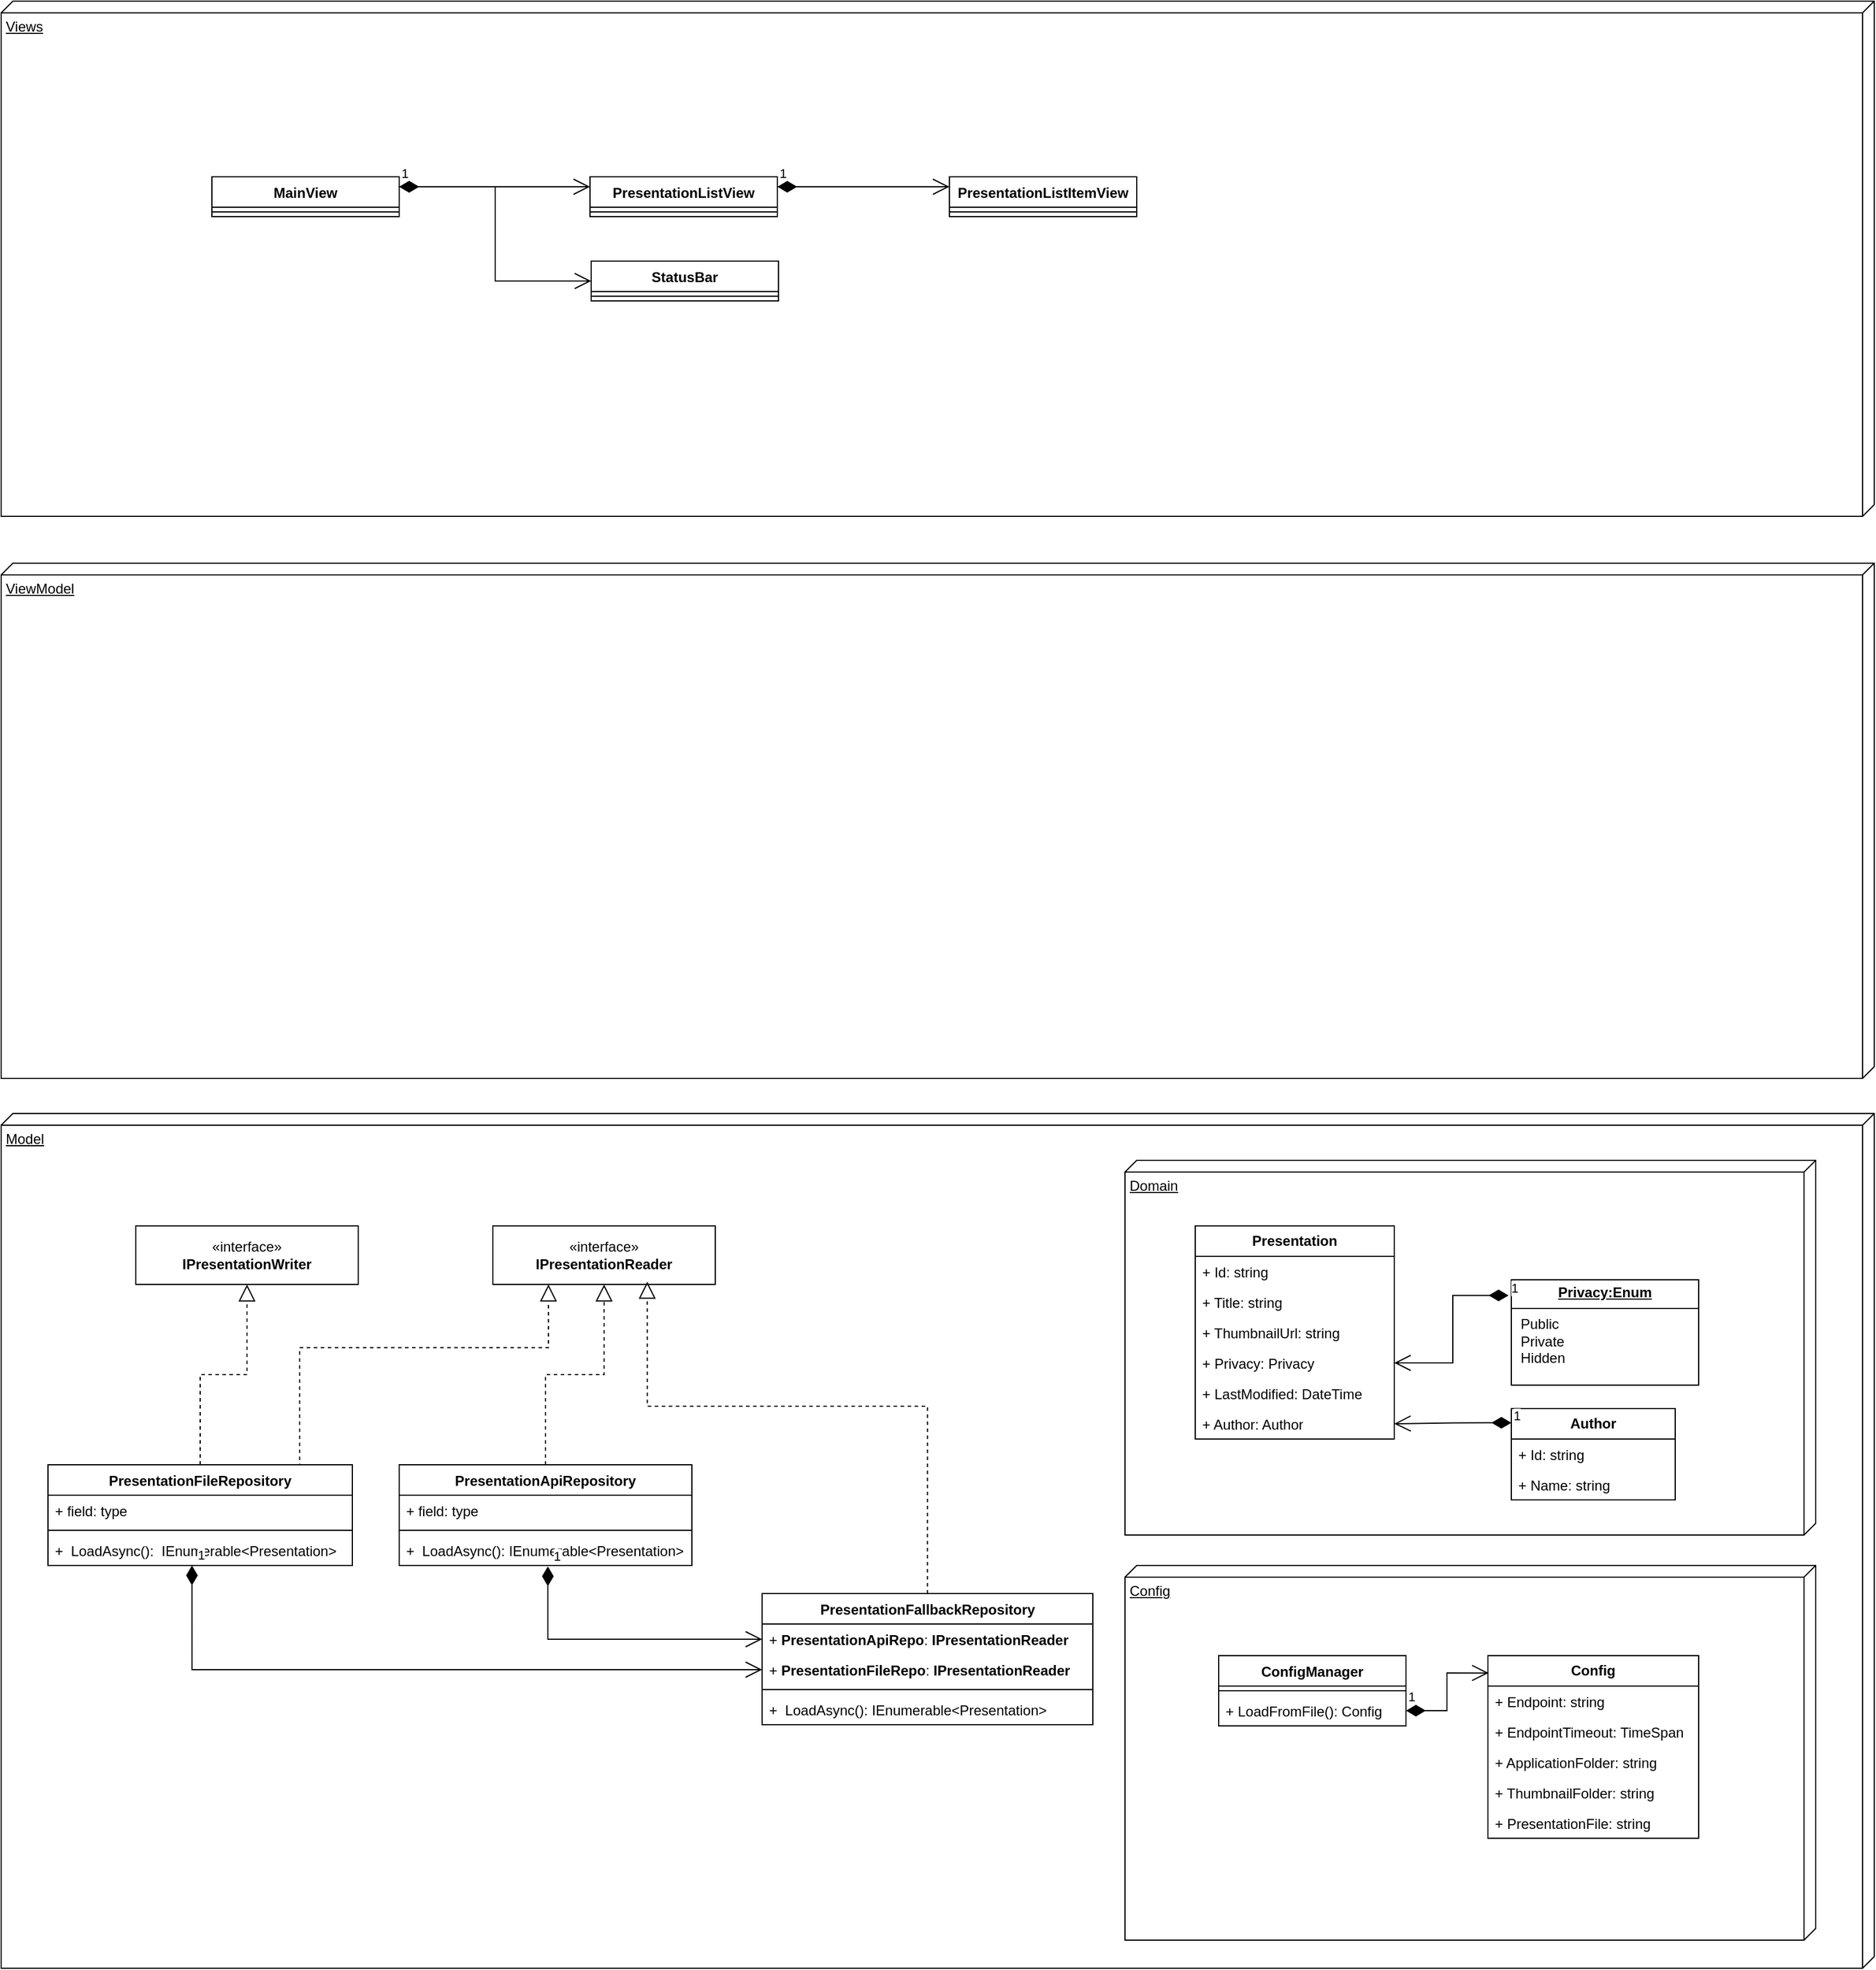<mxfile version="28.2.5">
  <diagram name="Página-1" id="7Gt9n-Z7SV_CwtmudGsf">
    <mxGraphModel dx="1833" dy="1705" grid="1" gridSize="10" guides="1" tooltips="1" connect="1" arrows="1" fold="1" page="1" pageScale="1" pageWidth="827" pageHeight="1169" math="0" shadow="0">
      <root>
        <mxCell id="0" />
        <mxCell id="1" parent="0" />
        <mxCell id="YAoQZZcqndYcD_oNCYfi-75" value="Model" style="verticalAlign=top;align=left;spacingTop=8;spacingLeft=2;spacingRight=12;shape=cube;size=10;direction=south;fontStyle=4;html=1;whiteSpace=wrap;" vertex="1" parent="1">
          <mxGeometry x="-90" y="110" width="1600" height="730" as="geometry" />
        </mxCell>
        <mxCell id="YAoQZZcqndYcD_oNCYfi-77" value="Config" style="verticalAlign=top;align=left;spacingTop=8;spacingLeft=2;spacingRight=12;shape=cube;size=10;direction=south;fontStyle=4;html=1;whiteSpace=wrap;" vertex="1" parent="1">
          <mxGeometry x="870" y="496" width="590" height="320" as="geometry" />
        </mxCell>
        <mxCell id="YAoQZZcqndYcD_oNCYfi-76" value="Domain" style="verticalAlign=top;align=left;spacingTop=8;spacingLeft=2;spacingRight=12;shape=cube;size=10;direction=south;fontStyle=4;html=1;whiteSpace=wrap;" vertex="1" parent="1">
          <mxGeometry x="870" y="150" width="590" height="320" as="geometry" />
        </mxCell>
        <mxCell id="YAoQZZcqndYcD_oNCYfi-15" value="PresentationApiRepository" style="swimlane;fontStyle=1;align=center;verticalAlign=top;childLayout=stackLayout;horizontal=1;startSize=26;horizontalStack=0;resizeParent=1;resizeParentMax=0;resizeLast=0;collapsible=1;marginBottom=0;whiteSpace=wrap;html=1;" vertex="1" parent="1">
          <mxGeometry x="250" y="410" width="250" height="86" as="geometry" />
        </mxCell>
        <mxCell id="YAoQZZcqndYcD_oNCYfi-16" value="+ field: type" style="text;strokeColor=none;fillColor=none;align=left;verticalAlign=top;spacingLeft=4;spacingRight=4;overflow=hidden;rotatable=0;points=[[0,0.5],[1,0.5]];portConstraint=eastwest;whiteSpace=wrap;html=1;" vertex="1" parent="YAoQZZcqndYcD_oNCYfi-15">
          <mxGeometry y="26" width="250" height="26" as="geometry" />
        </mxCell>
        <mxCell id="YAoQZZcqndYcD_oNCYfi-17" value="" style="line;strokeWidth=1;fillColor=none;align=left;verticalAlign=middle;spacingTop=-1;spacingLeft=3;spacingRight=3;rotatable=0;labelPosition=right;points=[];portConstraint=eastwest;strokeColor=inherit;" vertex="1" parent="YAoQZZcqndYcD_oNCYfi-15">
          <mxGeometry y="52" width="250" height="8" as="geometry" />
        </mxCell>
        <mxCell id="YAoQZZcqndYcD_oNCYfi-18" value="+ &amp;nbsp;LoadAsync(): IEnumerable&amp;lt;Presentation&amp;gt;" style="text;strokeColor=none;fillColor=none;align=left;verticalAlign=top;spacingLeft=4;spacingRight=4;overflow=hidden;rotatable=0;points=[[0,0.5],[1,0.5]];portConstraint=eastwest;whiteSpace=wrap;html=1;" vertex="1" parent="YAoQZZcqndYcD_oNCYfi-15">
          <mxGeometry y="60" width="250" height="26" as="geometry" />
        </mxCell>
        <mxCell id="YAoQZZcqndYcD_oNCYfi-20" value="«interface»&lt;br&gt;&lt;b&gt;IPresentationReader&lt;/b&gt;" style="html=1;whiteSpace=wrap;" vertex="1" parent="1">
          <mxGeometry x="330" y="206" width="190" height="50" as="geometry" />
        </mxCell>
        <mxCell id="YAoQZZcqndYcD_oNCYfi-25" value="&lt;b&gt;Presentation&lt;/b&gt;" style="swimlane;fontStyle=0;childLayout=stackLayout;horizontal=1;startSize=26;fillColor=none;horizontalStack=0;resizeParent=1;resizeParentMax=0;resizeLast=0;collapsible=1;marginBottom=0;whiteSpace=wrap;html=1;" vertex="1" parent="1">
          <mxGeometry x="930" y="206" width="170" height="182" as="geometry" />
        </mxCell>
        <mxCell id="YAoQZZcqndYcD_oNCYfi-26" value="+ Id: string" style="text;strokeColor=none;fillColor=none;align=left;verticalAlign=top;spacingLeft=4;spacingRight=4;overflow=hidden;rotatable=0;points=[[0,0.5],[1,0.5]];portConstraint=eastwest;whiteSpace=wrap;html=1;" vertex="1" parent="YAoQZZcqndYcD_oNCYfi-25">
          <mxGeometry y="26" width="170" height="26" as="geometry" />
        </mxCell>
        <mxCell id="YAoQZZcqndYcD_oNCYfi-27" value="+ Title: string" style="text;strokeColor=none;fillColor=none;align=left;verticalAlign=top;spacingLeft=4;spacingRight=4;overflow=hidden;rotatable=0;points=[[0,0.5],[1,0.5]];portConstraint=eastwest;whiteSpace=wrap;html=1;" vertex="1" parent="YAoQZZcqndYcD_oNCYfi-25">
          <mxGeometry y="52" width="170" height="26" as="geometry" />
        </mxCell>
        <mxCell id="YAoQZZcqndYcD_oNCYfi-28" value="+ ThumbnailUrl: string" style="text;strokeColor=none;fillColor=none;align=left;verticalAlign=top;spacingLeft=4;spacingRight=4;overflow=hidden;rotatable=0;points=[[0,0.5],[1,0.5]];portConstraint=eastwest;whiteSpace=wrap;html=1;" vertex="1" parent="YAoQZZcqndYcD_oNCYfi-25">
          <mxGeometry y="78" width="170" height="26" as="geometry" />
        </mxCell>
        <mxCell id="YAoQZZcqndYcD_oNCYfi-29" value="+ Privacy: Privacy" style="text;strokeColor=none;fillColor=none;align=left;verticalAlign=top;spacingLeft=4;spacingRight=4;overflow=hidden;rotatable=0;points=[[0,0.5],[1,0.5]];portConstraint=eastwest;whiteSpace=wrap;html=1;" vertex="1" parent="YAoQZZcqndYcD_oNCYfi-25">
          <mxGeometry y="104" width="170" height="26" as="geometry" />
        </mxCell>
        <mxCell id="YAoQZZcqndYcD_oNCYfi-30" value="+ LastModified: DateTime" style="text;strokeColor=none;fillColor=none;align=left;verticalAlign=top;spacingLeft=4;spacingRight=4;overflow=hidden;rotatable=0;points=[[0,0.5],[1,0.5]];portConstraint=eastwest;whiteSpace=wrap;html=1;" vertex="1" parent="YAoQZZcqndYcD_oNCYfi-25">
          <mxGeometry y="130" width="170" height="26" as="geometry" />
        </mxCell>
        <mxCell id="YAoQZZcqndYcD_oNCYfi-32" value="+ Author: Author" style="text;strokeColor=none;fillColor=none;align=left;verticalAlign=top;spacingLeft=4;spacingRight=4;overflow=hidden;rotatable=0;points=[[0,0.5],[1,0.5]];portConstraint=eastwest;whiteSpace=wrap;html=1;" vertex="1" parent="YAoQZZcqndYcD_oNCYfi-25">
          <mxGeometry y="156" width="170" height="26" as="geometry" />
        </mxCell>
        <mxCell id="YAoQZZcqndYcD_oNCYfi-33" value="&lt;p style=&quot;margin:0px;margin-top:4px;text-align:center;text-decoration:underline;&quot;&gt;&lt;b&gt;Privacy:Enum&lt;/b&gt;&lt;/p&gt;&lt;hr size=&quot;1&quot; style=&quot;border-style:solid;&quot;&gt;&lt;p style=&quot;margin:0px;margin-left:8px;&quot;&gt;Public&lt;br&gt;Private&lt;br&gt;Hidden&lt;/p&gt;" style="verticalAlign=top;align=left;overflow=fill;html=1;whiteSpace=wrap;" vertex="1" parent="1">
          <mxGeometry x="1200" y="252" width="160" height="90" as="geometry" />
        </mxCell>
        <mxCell id="YAoQZZcqndYcD_oNCYfi-34" value="&lt;b&gt;Author&lt;/b&gt;" style="swimlane;fontStyle=0;childLayout=stackLayout;horizontal=1;startSize=26;fillColor=none;horizontalStack=0;resizeParent=1;resizeParentMax=0;resizeLast=0;collapsible=1;marginBottom=0;whiteSpace=wrap;html=1;" vertex="1" parent="1">
          <mxGeometry x="1200" y="362" width="140" height="78" as="geometry" />
        </mxCell>
        <mxCell id="YAoQZZcqndYcD_oNCYfi-35" value="+ Id: string" style="text;strokeColor=none;fillColor=none;align=left;verticalAlign=top;spacingLeft=4;spacingRight=4;overflow=hidden;rotatable=0;points=[[0,0.5],[1,0.5]];portConstraint=eastwest;whiteSpace=wrap;html=1;" vertex="1" parent="YAoQZZcqndYcD_oNCYfi-34">
          <mxGeometry y="26" width="140" height="26" as="geometry" />
        </mxCell>
        <mxCell id="YAoQZZcqndYcD_oNCYfi-36" value="+ Name: string" style="text;strokeColor=none;fillColor=none;align=left;verticalAlign=top;spacingLeft=4;spacingRight=4;overflow=hidden;rotatable=0;points=[[0,0.5],[1,0.5]];portConstraint=eastwest;whiteSpace=wrap;html=1;" vertex="1" parent="YAoQZZcqndYcD_oNCYfi-34">
          <mxGeometry y="52" width="140" height="26" as="geometry" />
        </mxCell>
        <mxCell id="YAoQZZcqndYcD_oNCYfi-40" value="1" style="endArrow=open;html=1;endSize=12;startArrow=diamondThin;startSize=14;startFill=1;edgeStyle=orthogonalEdgeStyle;align=left;verticalAlign=bottom;rounded=0;entryX=1;entryY=0.5;entryDx=0;entryDy=0;exitX=0;exitY=0.156;exitDx=0;exitDy=0;exitPerimeter=0;" edge="1" parent="1" source="YAoQZZcqndYcD_oNCYfi-34" target="YAoQZZcqndYcD_oNCYfi-32">
          <mxGeometry x="-1" y="3" relative="1" as="geometry">
            <mxPoint x="1090" y="456" as="sourcePoint" />
            <mxPoint x="1250" y="456" as="targetPoint" />
          </mxGeometry>
        </mxCell>
        <mxCell id="YAoQZZcqndYcD_oNCYfi-41" value="1" style="endArrow=open;html=1;endSize=12;startArrow=diamondThin;startSize=14;startFill=1;edgeStyle=orthogonalEdgeStyle;align=left;verticalAlign=bottom;rounded=0;entryX=1;entryY=0.5;entryDx=0;entryDy=0;exitX=-0.015;exitY=0.149;exitDx=0;exitDy=0;exitPerimeter=0;" edge="1" parent="1" source="YAoQZZcqndYcD_oNCYfi-33" target="YAoQZZcqndYcD_oNCYfi-29">
          <mxGeometry x="-1" y="3" relative="1" as="geometry">
            <mxPoint x="1187" y="396" as="sourcePoint" />
            <mxPoint x="1100" y="397" as="targetPoint" />
          </mxGeometry>
        </mxCell>
        <mxCell id="YAoQZZcqndYcD_oNCYfi-44" value="PresentationFal&lt;span style=&quot;background-color: transparent; color: light-dark(rgb(0, 0, 0), rgb(255, 255, 255));&quot;&gt;lbackRepository&lt;/span&gt;" style="swimlane;fontStyle=1;align=center;verticalAlign=top;childLayout=stackLayout;horizontal=1;startSize=26;horizontalStack=0;resizeParent=1;resizeParentMax=0;resizeLast=0;collapsible=1;marginBottom=0;whiteSpace=wrap;html=1;" vertex="1" parent="1">
          <mxGeometry x="560" y="520" width="282.5" height="112" as="geometry" />
        </mxCell>
        <mxCell id="YAoQZZcqndYcD_oNCYfi-45" value="+&amp;nbsp;&lt;span style=&quot;font-weight: 700; text-align: center;&quot;&gt;PresentationApiRepo&lt;/span&gt;:&amp;nbsp;&lt;b style=&quot;text-align: center;&quot;&gt;IPresentationReader&lt;/b&gt;" style="text;strokeColor=none;fillColor=none;align=left;verticalAlign=top;spacingLeft=4;spacingRight=4;overflow=hidden;rotatable=0;points=[[0,0.5],[1,0.5]];portConstraint=eastwest;whiteSpace=wrap;html=1;" vertex="1" parent="YAoQZZcqndYcD_oNCYfi-44">
          <mxGeometry y="26" width="282.5" height="26" as="geometry" />
        </mxCell>
        <mxCell id="YAoQZZcqndYcD_oNCYfi-51" value="+ &lt;span style=&quot;font-weight: 700; text-align: center;&quot;&gt;PresentationFileRepo&lt;/span&gt;:&amp;nbsp;&lt;b style=&quot;text-align: center;&quot;&gt;IPresentationReader&lt;/b&gt;" style="text;strokeColor=none;fillColor=none;align=left;verticalAlign=top;spacingLeft=4;spacingRight=4;overflow=hidden;rotatable=0;points=[[0,0.5],[1,0.5]];portConstraint=eastwest;whiteSpace=wrap;html=1;" vertex="1" parent="YAoQZZcqndYcD_oNCYfi-44">
          <mxGeometry y="52" width="282.5" height="26" as="geometry" />
        </mxCell>
        <mxCell id="YAoQZZcqndYcD_oNCYfi-46" value="" style="line;strokeWidth=1;fillColor=none;align=left;verticalAlign=middle;spacingTop=-1;spacingLeft=3;spacingRight=3;rotatable=0;labelPosition=right;points=[];portConstraint=eastwest;strokeColor=inherit;" vertex="1" parent="YAoQZZcqndYcD_oNCYfi-44">
          <mxGeometry y="78" width="282.5" height="8" as="geometry" />
        </mxCell>
        <mxCell id="YAoQZZcqndYcD_oNCYfi-47" value="+ &amp;nbsp;LoadAsync(): IEnumerable&amp;lt;Presentation&amp;gt;" style="text;strokeColor=none;fillColor=none;align=left;verticalAlign=top;spacingLeft=4;spacingRight=4;overflow=hidden;rotatable=0;points=[[0,0.5],[1,0.5]];portConstraint=eastwest;whiteSpace=wrap;html=1;" vertex="1" parent="YAoQZZcqndYcD_oNCYfi-44">
          <mxGeometry y="86" width="282.5" height="26" as="geometry" />
        </mxCell>
        <mxCell id="YAoQZZcqndYcD_oNCYfi-53" value="ViewModel" style="verticalAlign=top;align=left;spacingTop=8;spacingLeft=2;spacingRight=12;shape=cube;size=10;direction=south;fontStyle=4;html=1;whiteSpace=wrap;" vertex="1" parent="1">
          <mxGeometry x="-90" y="-360" width="1600" height="440" as="geometry" />
        </mxCell>
        <mxCell id="YAoQZZcqndYcD_oNCYfi-54" value="«interface»&lt;br&gt;&lt;b&gt;IPresentationWriter&lt;/b&gt;" style="html=1;whiteSpace=wrap;" vertex="1" parent="1">
          <mxGeometry x="25" y="206" width="190" height="50" as="geometry" />
        </mxCell>
        <mxCell id="YAoQZZcqndYcD_oNCYfi-55" value="&lt;b&gt;Config&lt;/b&gt;" style="swimlane;fontStyle=0;childLayout=stackLayout;horizontal=1;startSize=26;fillColor=none;horizontalStack=0;resizeParent=1;resizeParentMax=0;resizeLast=0;collapsible=1;marginBottom=0;whiteSpace=wrap;html=1;" vertex="1" parent="1">
          <mxGeometry x="1180" y="573" width="180" height="156" as="geometry" />
        </mxCell>
        <mxCell id="YAoQZZcqndYcD_oNCYfi-56" value="+ Endpoint: string" style="text;strokeColor=none;fillColor=none;align=left;verticalAlign=top;spacingLeft=4;spacingRight=4;overflow=hidden;rotatable=0;points=[[0,0.5],[1,0.5]];portConstraint=eastwest;whiteSpace=wrap;html=1;" vertex="1" parent="YAoQZZcqndYcD_oNCYfi-55">
          <mxGeometry y="26" width="180" height="26" as="geometry" />
        </mxCell>
        <mxCell id="YAoQZZcqndYcD_oNCYfi-57" value="+ EndpointTimeout: TimeSpan" style="text;strokeColor=none;fillColor=none;align=left;verticalAlign=top;spacingLeft=4;spacingRight=4;overflow=hidden;rotatable=0;points=[[0,0.5],[1,0.5]];portConstraint=eastwest;whiteSpace=wrap;html=1;" vertex="1" parent="YAoQZZcqndYcD_oNCYfi-55">
          <mxGeometry y="52" width="180" height="26" as="geometry" />
        </mxCell>
        <mxCell id="YAoQZZcqndYcD_oNCYfi-58" value="+ ApplicationFolder: string" style="text;strokeColor=none;fillColor=none;align=left;verticalAlign=top;spacingLeft=4;spacingRight=4;overflow=hidden;rotatable=0;points=[[0,0.5],[1,0.5]];portConstraint=eastwest;whiteSpace=wrap;html=1;" vertex="1" parent="YAoQZZcqndYcD_oNCYfi-55">
          <mxGeometry y="78" width="180" height="26" as="geometry" />
        </mxCell>
        <mxCell id="YAoQZZcqndYcD_oNCYfi-59" value="+ ThumbnailFolder: string" style="text;strokeColor=none;fillColor=none;align=left;verticalAlign=top;spacingLeft=4;spacingRight=4;overflow=hidden;rotatable=0;points=[[0,0.5],[1,0.5]];portConstraint=eastwest;whiteSpace=wrap;html=1;" vertex="1" parent="YAoQZZcqndYcD_oNCYfi-55">
          <mxGeometry y="104" width="180" height="26" as="geometry" />
        </mxCell>
        <mxCell id="YAoQZZcqndYcD_oNCYfi-60" value="+ PresentationFile: string" style="text;strokeColor=none;fillColor=none;align=left;verticalAlign=top;spacingLeft=4;spacingRight=4;overflow=hidden;rotatable=0;points=[[0,0.5],[1,0.5]];portConstraint=eastwest;whiteSpace=wrap;html=1;" vertex="1" parent="YAoQZZcqndYcD_oNCYfi-55">
          <mxGeometry y="130" width="180" height="26" as="geometry" />
        </mxCell>
        <mxCell id="YAoQZZcqndYcD_oNCYfi-62" value="ConfigManager" style="swimlane;fontStyle=1;align=center;verticalAlign=top;childLayout=stackLayout;horizontal=1;startSize=26;horizontalStack=0;resizeParent=1;resizeParentMax=0;resizeLast=0;collapsible=1;marginBottom=0;whiteSpace=wrap;html=1;" vertex="1" parent="1">
          <mxGeometry x="950" y="573" width="160" height="60" as="geometry" />
        </mxCell>
        <mxCell id="YAoQZZcqndYcD_oNCYfi-64" value="" style="line;strokeWidth=1;fillColor=none;align=left;verticalAlign=middle;spacingTop=-1;spacingLeft=3;spacingRight=3;rotatable=0;labelPosition=right;points=[];portConstraint=eastwest;strokeColor=inherit;" vertex="1" parent="YAoQZZcqndYcD_oNCYfi-62">
          <mxGeometry y="26" width="160" height="8" as="geometry" />
        </mxCell>
        <mxCell id="YAoQZZcqndYcD_oNCYfi-65" value="+ LoadFromFile(): Config" style="text;strokeColor=none;fillColor=none;align=left;verticalAlign=top;spacingLeft=4;spacingRight=4;overflow=hidden;rotatable=0;points=[[0,0.5],[1,0.5]];portConstraint=eastwest;whiteSpace=wrap;html=1;" vertex="1" parent="YAoQZZcqndYcD_oNCYfi-62">
          <mxGeometry y="34" width="160" height="26" as="geometry" />
        </mxCell>
        <mxCell id="YAoQZZcqndYcD_oNCYfi-66" value="1" style="endArrow=open;html=1;endSize=12;startArrow=diamondThin;startSize=14;startFill=1;edgeStyle=orthogonalEdgeStyle;align=left;verticalAlign=bottom;rounded=0;entryX=0.003;entryY=0.095;entryDx=0;entryDy=0;exitX=1;exitY=0.5;exitDx=0;exitDy=0;entryPerimeter=0;" edge="1" parent="1" source="YAoQZZcqndYcD_oNCYfi-65" target="YAoQZZcqndYcD_oNCYfi-55">
          <mxGeometry x="-1" y="3" relative="1" as="geometry">
            <mxPoint x="1260" y="410" as="sourcePoint" />
            <mxPoint x="1160" y="411" as="targetPoint" />
          </mxGeometry>
        </mxCell>
        <mxCell id="YAoQZZcqndYcD_oNCYfi-21" value="PresentationFileRepository" style="swimlane;fontStyle=1;align=center;verticalAlign=top;childLayout=stackLayout;horizontal=1;startSize=26;horizontalStack=0;resizeParent=1;resizeParentMax=0;resizeLast=0;collapsible=1;marginBottom=0;whiteSpace=wrap;html=1;" vertex="1" parent="1">
          <mxGeometry x="-50" y="410" width="260" height="86" as="geometry" />
        </mxCell>
        <mxCell id="YAoQZZcqndYcD_oNCYfi-22" value="+ field: type" style="text;strokeColor=none;fillColor=none;align=left;verticalAlign=top;spacingLeft=4;spacingRight=4;overflow=hidden;rotatable=0;points=[[0,0.5],[1,0.5]];portConstraint=eastwest;whiteSpace=wrap;html=1;" vertex="1" parent="YAoQZZcqndYcD_oNCYfi-21">
          <mxGeometry y="26" width="260" height="26" as="geometry" />
        </mxCell>
        <mxCell id="YAoQZZcqndYcD_oNCYfi-23" value="" style="line;strokeWidth=1;fillColor=none;align=left;verticalAlign=middle;spacingTop=-1;spacingLeft=3;spacingRight=3;rotatable=0;labelPosition=right;points=[];portConstraint=eastwest;strokeColor=inherit;" vertex="1" parent="YAoQZZcqndYcD_oNCYfi-21">
          <mxGeometry y="52" width="260" height="8" as="geometry" />
        </mxCell>
        <mxCell id="YAoQZZcqndYcD_oNCYfi-24" value="+ &amp;nbsp;LoadAsync():&amp;nbsp; IEnumerable&amp;lt;Presentation&amp;gt;" style="text;strokeColor=none;fillColor=none;align=left;verticalAlign=top;spacingLeft=4;spacingRight=4;overflow=hidden;rotatable=0;points=[[0,0.5],[1,0.5]];portConstraint=eastwest;whiteSpace=wrap;html=1;" vertex="1" parent="YAoQZZcqndYcD_oNCYfi-21">
          <mxGeometry y="60" width="260" height="26" as="geometry" />
        </mxCell>
        <mxCell id="YAoQZZcqndYcD_oNCYfi-69" value="" style="endArrow=block;dashed=1;endFill=0;endSize=12;html=1;rounded=0;exitX=0.5;exitY=0;exitDx=0;exitDy=0;entryX=0.5;entryY=1;entryDx=0;entryDy=0;edgeStyle=orthogonalEdgeStyle;" edge="1" parent="1" source="YAoQZZcqndYcD_oNCYfi-21" target="YAoQZZcqndYcD_oNCYfi-54">
          <mxGeometry width="160" relative="1" as="geometry">
            <mxPoint x="90" y="340" as="sourcePoint" />
            <mxPoint x="250" y="340" as="targetPoint" />
          </mxGeometry>
        </mxCell>
        <mxCell id="YAoQZZcqndYcD_oNCYfi-70" value="" style="endArrow=block;dashed=1;endFill=0;endSize=12;html=1;rounded=0;entryX=0.5;entryY=1;entryDx=0;entryDy=0;exitX=0.5;exitY=0;exitDx=0;exitDy=0;edgeStyle=orthogonalEdgeStyle;" edge="1" parent="1" source="YAoQZZcqndYcD_oNCYfi-15" target="YAoQZZcqndYcD_oNCYfi-20">
          <mxGeometry width="160" relative="1" as="geometry">
            <mxPoint x="220" y="360" as="sourcePoint" />
            <mxPoint x="380" y="360" as="targetPoint" />
          </mxGeometry>
        </mxCell>
        <mxCell id="YAoQZZcqndYcD_oNCYfi-71" value="" style="endArrow=block;dashed=1;endFill=0;endSize=12;html=1;rounded=0;entryX=0.694;entryY=0.952;entryDx=0;entryDy=0;entryPerimeter=0;exitX=0.5;exitY=0;exitDx=0;exitDy=0;edgeStyle=orthogonalEdgeStyle;" edge="1" parent="1" source="YAoQZZcqndYcD_oNCYfi-44" target="YAoQZZcqndYcD_oNCYfi-20">
          <mxGeometry width="160" relative="1" as="geometry">
            <mxPoint x="530" y="370" as="sourcePoint" />
            <mxPoint x="690" y="370" as="targetPoint" />
            <Array as="points">
              <mxPoint x="701" y="360" />
              <mxPoint x="462" y="360" />
            </Array>
          </mxGeometry>
        </mxCell>
        <mxCell id="YAoQZZcqndYcD_oNCYfi-72" value="" style="endArrow=block;dashed=1;endFill=0;endSize=12;html=1;rounded=0;exitX=0.75;exitY=0;exitDx=0;exitDy=0;entryX=0.25;entryY=1;entryDx=0;entryDy=0;edgeStyle=orthogonalEdgeStyle;" edge="1" parent="1" source="YAoQZZcqndYcD_oNCYfi-21" target="YAoQZZcqndYcD_oNCYfi-20">
          <mxGeometry width="160" relative="1" as="geometry">
            <mxPoint x="170" y="390" as="sourcePoint" />
            <mxPoint x="330" y="390" as="targetPoint" />
            <Array as="points">
              <mxPoint x="165" y="310" />
              <mxPoint x="378" y="310" />
            </Array>
          </mxGeometry>
        </mxCell>
        <mxCell id="YAoQZZcqndYcD_oNCYfi-73" value="1" style="endArrow=open;html=1;endSize=12;startArrow=diamondThin;startSize=14;startFill=1;edgeStyle=orthogonalEdgeStyle;align=left;verticalAlign=bottom;rounded=0;exitX=0.508;exitY=1.031;exitDx=0;exitDy=0;exitPerimeter=0;entryX=0;entryY=0.5;entryDx=0;entryDy=0;" edge="1" parent="1" source="YAoQZZcqndYcD_oNCYfi-18" target="YAoQZZcqndYcD_oNCYfi-45">
          <mxGeometry x="-1" y="3" relative="1" as="geometry">
            <mxPoint x="250" y="580" as="sourcePoint" />
            <mxPoint x="410" y="580" as="targetPoint" />
          </mxGeometry>
        </mxCell>
        <mxCell id="YAoQZZcqndYcD_oNCYfi-74" value="1" style="endArrow=open;html=1;endSize=12;startArrow=diamondThin;startSize=14;startFill=1;edgeStyle=orthogonalEdgeStyle;align=left;verticalAlign=bottom;rounded=0;exitX=0.473;exitY=1;exitDx=0;exitDy=0;exitPerimeter=0;entryX=0;entryY=0.5;entryDx=0;entryDy=0;" edge="1" parent="1" source="YAoQZZcqndYcD_oNCYfi-24" target="YAoQZZcqndYcD_oNCYfi-51">
          <mxGeometry x="-1" y="3" relative="1" as="geometry">
            <mxPoint x="120" y="620" as="sourcePoint" />
            <mxPoint x="280" y="620" as="targetPoint" />
          </mxGeometry>
        </mxCell>
        <mxCell id="YAoQZZcqndYcD_oNCYfi-78" value="Views" style="verticalAlign=top;align=left;spacingTop=8;spacingLeft=2;spacingRight=12;shape=cube;size=10;direction=south;fontStyle=4;html=1;whiteSpace=wrap;" vertex="1" parent="1">
          <mxGeometry x="-90" y="-840" width="1600" height="440" as="geometry" />
        </mxCell>
        <mxCell id="YAoQZZcqndYcD_oNCYfi-80" value="MainView" style="swimlane;fontStyle=1;align=center;verticalAlign=top;childLayout=stackLayout;horizontal=1;startSize=26;horizontalStack=0;resizeParent=1;resizeParentMax=0;resizeLast=0;collapsible=1;marginBottom=0;whiteSpace=wrap;html=1;" vertex="1" parent="1">
          <mxGeometry x="90" y="-690" width="160" height="34" as="geometry" />
        </mxCell>
        <mxCell id="YAoQZZcqndYcD_oNCYfi-82" value="" style="line;strokeWidth=1;fillColor=none;align=left;verticalAlign=middle;spacingTop=-1;spacingLeft=3;spacingRight=3;rotatable=0;labelPosition=right;points=[];portConstraint=eastwest;strokeColor=inherit;" vertex="1" parent="YAoQZZcqndYcD_oNCYfi-80">
          <mxGeometry y="26" width="160" height="8" as="geometry" />
        </mxCell>
        <mxCell id="YAoQZZcqndYcD_oNCYfi-84" value="PresentationListView" style="swimlane;fontStyle=1;align=center;verticalAlign=top;childLayout=stackLayout;horizontal=1;startSize=26;horizontalStack=0;resizeParent=1;resizeParentMax=0;resizeLast=0;collapsible=1;marginBottom=0;whiteSpace=wrap;html=1;" vertex="1" parent="1">
          <mxGeometry x="413" y="-690" width="160" height="34" as="geometry" />
        </mxCell>
        <mxCell id="YAoQZZcqndYcD_oNCYfi-86" value="" style="line;strokeWidth=1;fillColor=none;align=left;verticalAlign=middle;spacingTop=-1;spacingLeft=3;spacingRight=3;rotatable=0;labelPosition=right;points=[];portConstraint=eastwest;strokeColor=inherit;" vertex="1" parent="YAoQZZcqndYcD_oNCYfi-84">
          <mxGeometry y="26" width="160" height="8" as="geometry" />
        </mxCell>
        <mxCell id="YAoQZZcqndYcD_oNCYfi-88" value="PresentationListItemView" style="swimlane;fontStyle=1;align=center;verticalAlign=top;childLayout=stackLayout;horizontal=1;startSize=26;horizontalStack=0;resizeParent=1;resizeParentMax=0;resizeLast=0;collapsible=1;marginBottom=0;whiteSpace=wrap;html=1;" vertex="1" parent="1">
          <mxGeometry x="720" y="-690" width="160" height="34" as="geometry" />
        </mxCell>
        <mxCell id="YAoQZZcqndYcD_oNCYfi-90" value="" style="line;strokeWidth=1;fillColor=none;align=left;verticalAlign=middle;spacingTop=-1;spacingLeft=3;spacingRight=3;rotatable=0;labelPosition=right;points=[];portConstraint=eastwest;strokeColor=inherit;" vertex="1" parent="YAoQZZcqndYcD_oNCYfi-88">
          <mxGeometry y="26" width="160" height="8" as="geometry" />
        </mxCell>
        <mxCell id="YAoQZZcqndYcD_oNCYfi-91" value="1" style="endArrow=open;html=1;endSize=12;startArrow=diamondThin;startSize=14;startFill=1;edgeStyle=orthogonalEdgeStyle;align=left;verticalAlign=bottom;rounded=0;exitX=1;exitY=0.25;exitDx=0;exitDy=0;entryX=0;entryY=0.25;entryDx=0;entryDy=0;" edge="1" parent="1" source="YAoQZZcqndYcD_oNCYfi-80" target="YAoQZZcqndYcD_oNCYfi-84">
          <mxGeometry x="-1" y="3" relative="1" as="geometry">
            <mxPoint x="280" y="-540" as="sourcePoint" />
            <mxPoint x="440" y="-540" as="targetPoint" />
          </mxGeometry>
        </mxCell>
        <mxCell id="YAoQZZcqndYcD_oNCYfi-92" value="1" style="endArrow=open;html=1;endSize=12;startArrow=diamondThin;startSize=14;startFill=1;edgeStyle=orthogonalEdgeStyle;align=left;verticalAlign=bottom;rounded=0;exitX=1;exitY=0.25;exitDx=0;exitDy=0;entryX=0;entryY=0.25;entryDx=0;entryDy=0;" edge="1" parent="1" source="YAoQZZcqndYcD_oNCYfi-84" target="YAoQZZcqndYcD_oNCYfi-88">
          <mxGeometry x="-1" y="3" relative="1" as="geometry">
            <mxPoint x="610" y="-590" as="sourcePoint" />
            <mxPoint x="770" y="-590" as="targetPoint" />
          </mxGeometry>
        </mxCell>
        <mxCell id="YAoQZZcqndYcD_oNCYfi-93" value="StatusBar" style="swimlane;fontStyle=1;align=center;verticalAlign=top;childLayout=stackLayout;horizontal=1;startSize=26;horizontalStack=0;resizeParent=1;resizeParentMax=0;resizeLast=0;collapsible=1;marginBottom=0;whiteSpace=wrap;html=1;" vertex="1" parent="1">
          <mxGeometry x="414" y="-618" width="160" height="34" as="geometry" />
        </mxCell>
        <mxCell id="YAoQZZcqndYcD_oNCYfi-94" value="" style="line;strokeWidth=1;fillColor=none;align=left;verticalAlign=middle;spacingTop=-1;spacingLeft=3;spacingRight=3;rotatable=0;labelPosition=right;points=[];portConstraint=eastwest;strokeColor=inherit;" vertex="1" parent="YAoQZZcqndYcD_oNCYfi-93">
          <mxGeometry y="26" width="160" height="8" as="geometry" />
        </mxCell>
        <mxCell id="YAoQZZcqndYcD_oNCYfi-95" value="1" style="endArrow=open;html=1;endSize=12;startArrow=diamondThin;startSize=14;startFill=1;edgeStyle=orthogonalEdgeStyle;align=left;verticalAlign=bottom;rounded=0;exitX=1;exitY=0.25;exitDx=0;exitDy=0;entryX=0;entryY=0.5;entryDx=0;entryDy=0;" edge="1" parent="1" source="YAoQZZcqndYcD_oNCYfi-80" target="YAoQZZcqndYcD_oNCYfi-93">
          <mxGeometry x="-1" y="3" relative="1" as="geometry">
            <mxPoint x="240" y="-580" as="sourcePoint" />
            <mxPoint x="400" y="-580" as="targetPoint" />
          </mxGeometry>
        </mxCell>
      </root>
    </mxGraphModel>
  </diagram>
</mxfile>
